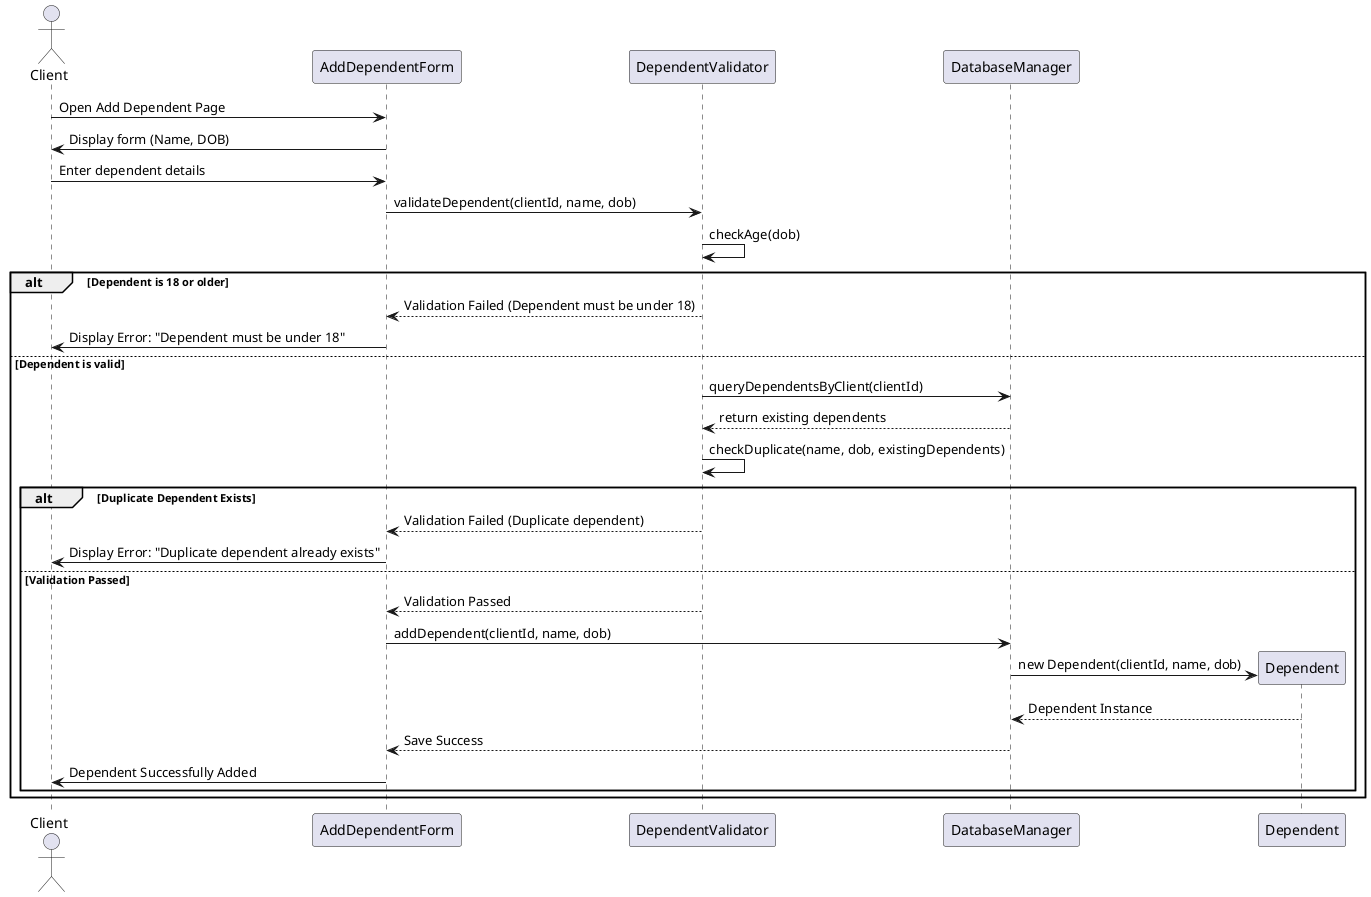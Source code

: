 @startuml
actor "Client" as client
participant "AddDependentForm" as form
participant "DependentValidator" as validator
participant "DatabaseManager" as database
participant "Dependent" as dependent

client -> form : Open Add Dependent Page
form -> client : Display form (Name, DOB)
client -> form : Enter dependent details
form -> validator : validateDependent(clientId, name, dob)

validator -> validator : checkAge(dob)
alt Dependent is 18 or older
    validator --> form : Validation Failed (Dependent must be under 18)
    form -> client : Display Error: "Dependent must be under 18"
else Dependent is valid
    validator -> database : queryDependentsByClient(clientId)
    database --> validator : return existing dependents
    validator -> validator : checkDuplicate(name, dob, existingDependents)
    alt Duplicate Dependent Exists
        validator --> form : Validation Failed (Duplicate dependent)
        form -> client : Display Error: "Duplicate dependent already exists"
    else Validation Passed
        validator --> form : Validation Passed
        form -> database : addDependent(clientId, name, dob)
        database -> dependent ** : new Dependent(clientId, name, dob)
        dependent --> database : Dependent Instance
        database --> form : Save Success
        form -> client : Dependent Successfully Added
    end
end
@enduml